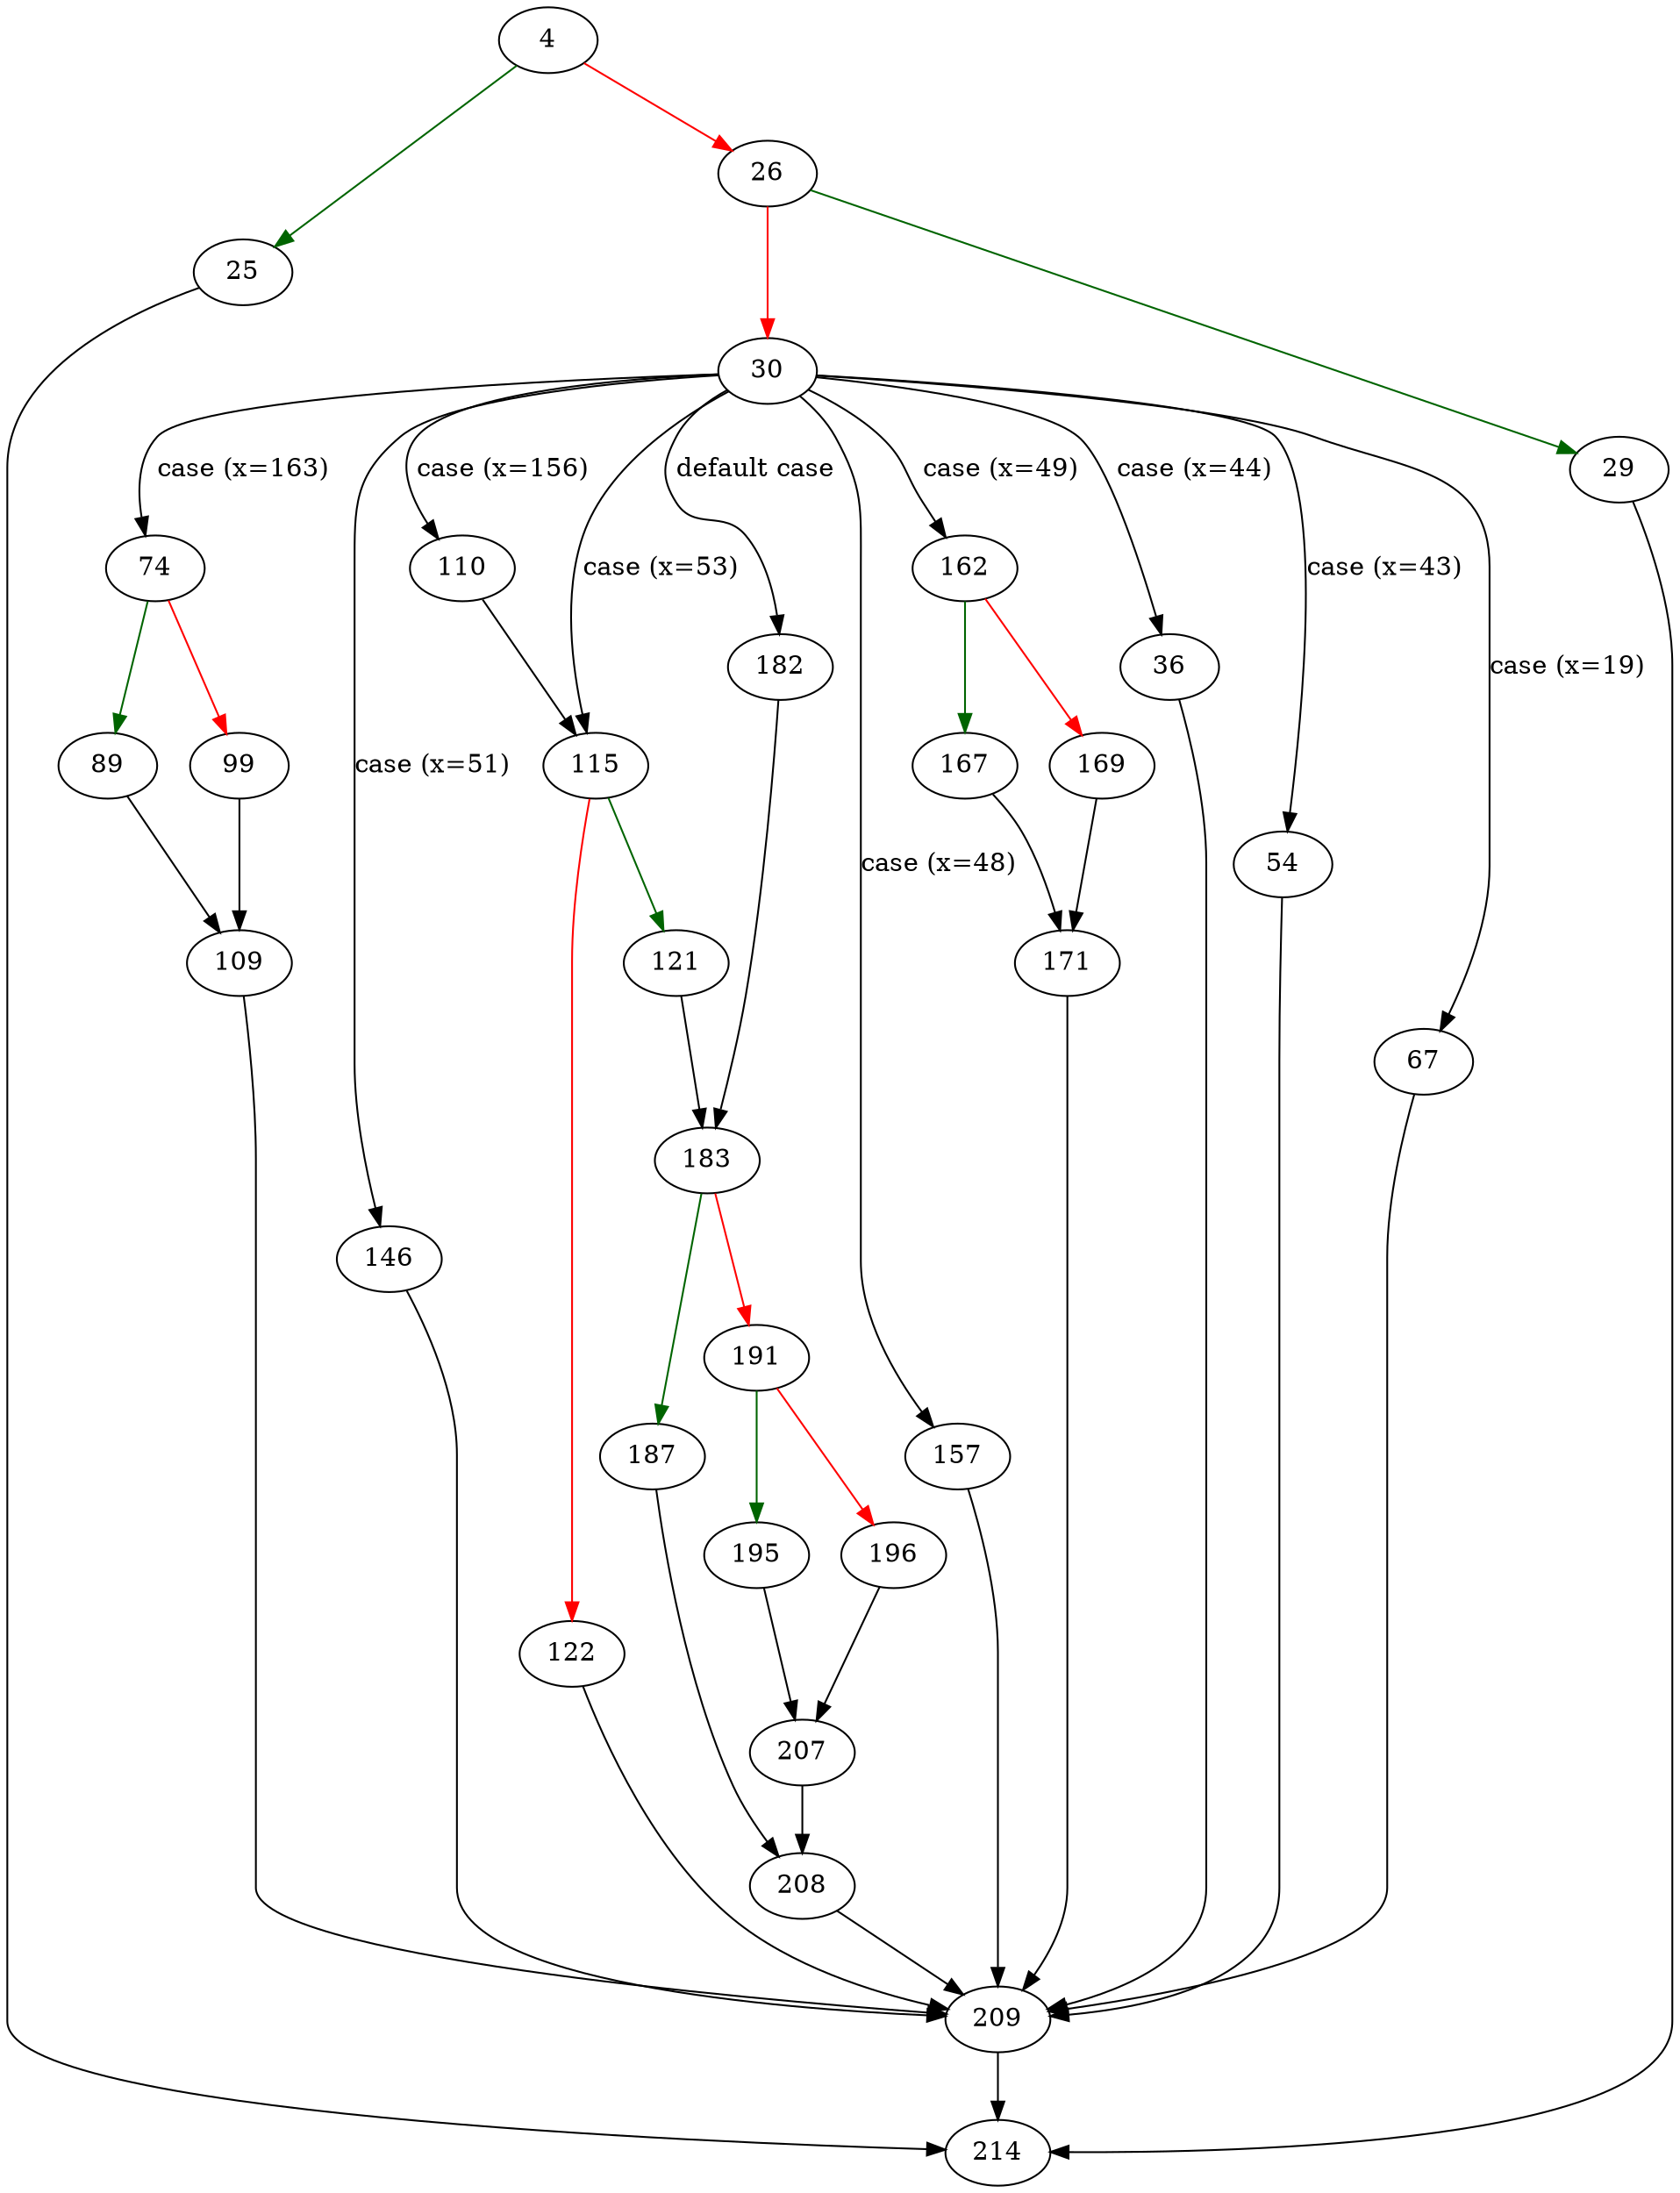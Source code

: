strict digraph "sqlite3ExprIfTrue" {
	// Node definitions.
	4 [entry=true];
	25;
	26;
	214;
	29;
	30;
	36;
	54;
	67;
	74;
	110;
	115;
	146;
	157;
	162;
	182;
	209;
	89;
	99;
	109;
	121;
	122;
	183;
	167;
	169;
	171;
	187;
	191;
	208;
	195;
	196;
	207;

	// Edge definitions.
	4 -> 25 [
		color=darkgreen
		cond=true
	];
	4 -> 26 [
		color=red
		cond=false
	];
	25 -> 214;
	26 -> 29 [
		color=darkgreen
		cond=true
	];
	26 -> 30 [
		color=red
		cond=false
	];
	29 -> 214;
	30 -> 36 [
		cond="case (x=44)"
		label="case (x=44)"
	];
	30 -> 54 [
		cond="case (x=43)"
		label="case (x=43)"
	];
	30 -> 67 [
		cond="case (x=19)"
		label="case (x=19)"
	];
	30 -> 74 [
		cond="case (x=163)"
		label="case (x=163)"
	];
	30 -> 110 [
		cond="case (x=156)"
		label="case (x=156)"
	];
	30 -> 115 [
		cond="case (x=53)"
		label="case (x=53)"
	];
	30 -> 146 [
		cond="case (x=51)"
		label="case (x=51)"
	];
	30 -> 157 [
		cond="case (x=48)"
		label="case (x=48)"
	];
	30 -> 162 [
		cond="case (x=49)"
		label="case (x=49)"
	];
	30 -> 182 [
		cond="default case"
		label="default case"
	];
	36 -> 209;
	54 -> 209;
	67 -> 209;
	74 -> 89 [
		color=darkgreen
		cond=true
	];
	74 -> 99 [
		color=red
		cond=false
	];
	110 -> 115;
	115 -> 121 [
		color=darkgreen
		cond=true
	];
	115 -> 122 [
		color=red
		cond=false
	];
	146 -> 209;
	157 -> 209;
	162 -> 167 [
		color=darkgreen
		cond=true
	];
	162 -> 169 [
		color=red
		cond=false
	];
	182 -> 183;
	209 -> 214;
	89 -> 109;
	99 -> 109;
	109 -> 209;
	121 -> 183;
	122 -> 209;
	183 -> 187 [
		color=darkgreen
		cond=true
	];
	183 -> 191 [
		color=red
		cond=false
	];
	167 -> 171;
	169 -> 171;
	171 -> 209;
	187 -> 208;
	191 -> 195 [
		color=darkgreen
		cond=true
	];
	191 -> 196 [
		color=red
		cond=false
	];
	208 -> 209;
	195 -> 207;
	196 -> 207;
	207 -> 208;
}